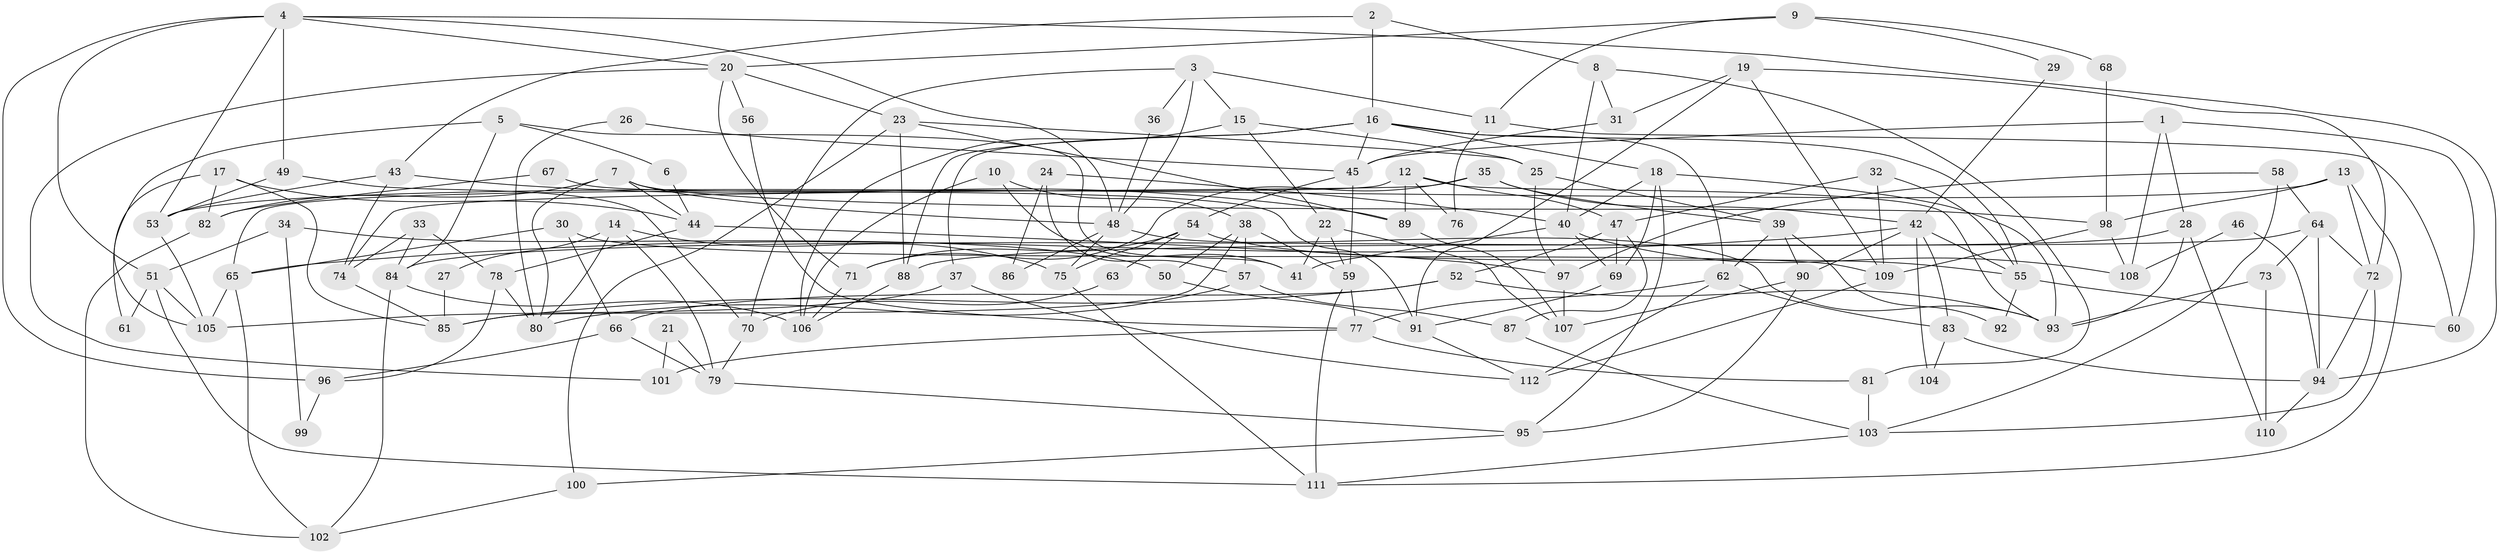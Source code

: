 // coarse degree distribution, {4: 0.15151515151515152, 2: 0.12121212121212122, 5: 0.24242424242424243, 6: 0.18181818181818182, 3: 0.09090909090909091, 9: 0.06060606060606061, 8: 0.030303030303030304, 11: 0.030303030303030304, 12: 0.06060606060606061, 14: 0.030303030303030304}
// Generated by graph-tools (version 1.1) at 2025/54/03/04/25 21:54:26]
// undirected, 112 vertices, 224 edges
graph export_dot {
graph [start="1"]
  node [color=gray90,style=filled];
  1;
  2;
  3;
  4;
  5;
  6;
  7;
  8;
  9;
  10;
  11;
  12;
  13;
  14;
  15;
  16;
  17;
  18;
  19;
  20;
  21;
  22;
  23;
  24;
  25;
  26;
  27;
  28;
  29;
  30;
  31;
  32;
  33;
  34;
  35;
  36;
  37;
  38;
  39;
  40;
  41;
  42;
  43;
  44;
  45;
  46;
  47;
  48;
  49;
  50;
  51;
  52;
  53;
  54;
  55;
  56;
  57;
  58;
  59;
  60;
  61;
  62;
  63;
  64;
  65;
  66;
  67;
  68;
  69;
  70;
  71;
  72;
  73;
  74;
  75;
  76;
  77;
  78;
  79;
  80;
  81;
  82;
  83;
  84;
  85;
  86;
  87;
  88;
  89;
  90;
  91;
  92;
  93;
  94;
  95;
  96;
  97;
  98;
  99;
  100;
  101;
  102;
  103;
  104;
  105;
  106;
  107;
  108;
  109;
  110;
  111;
  112;
  1 -- 108;
  1 -- 45;
  1 -- 28;
  1 -- 60;
  2 -- 43;
  2 -- 16;
  2 -- 8;
  3 -- 15;
  3 -- 48;
  3 -- 11;
  3 -- 36;
  3 -- 70;
  4 -- 53;
  4 -- 49;
  4 -- 20;
  4 -- 48;
  4 -- 51;
  4 -- 94;
  4 -- 96;
  5 -- 84;
  5 -- 41;
  5 -- 6;
  5 -- 105;
  6 -- 44;
  7 -- 48;
  7 -- 82;
  7 -- 44;
  7 -- 80;
  7 -- 98;
  8 -- 31;
  8 -- 40;
  8 -- 81;
  9 -- 20;
  9 -- 11;
  9 -- 29;
  9 -- 68;
  10 -- 106;
  10 -- 41;
  10 -- 38;
  11 -- 60;
  11 -- 76;
  12 -- 65;
  12 -- 47;
  12 -- 76;
  12 -- 89;
  12 -- 93;
  13 -- 72;
  13 -- 98;
  13 -- 53;
  13 -- 111;
  14 -- 75;
  14 -- 80;
  14 -- 27;
  14 -- 79;
  15 -- 106;
  15 -- 25;
  15 -- 22;
  16 -- 88;
  16 -- 45;
  16 -- 18;
  16 -- 37;
  16 -- 55;
  16 -- 62;
  17 -- 85;
  17 -- 44;
  17 -- 61;
  17 -- 82;
  18 -- 40;
  18 -- 69;
  18 -- 93;
  18 -- 95;
  19 -- 91;
  19 -- 72;
  19 -- 31;
  19 -- 109;
  20 -- 23;
  20 -- 56;
  20 -- 71;
  20 -- 101;
  21 -- 79;
  21 -- 101;
  22 -- 107;
  22 -- 41;
  22 -- 59;
  23 -- 89;
  23 -- 25;
  23 -- 88;
  23 -- 100;
  24 -- 40;
  24 -- 57;
  24 -- 86;
  25 -- 39;
  25 -- 97;
  26 -- 45;
  26 -- 80;
  27 -- 85;
  28 -- 93;
  28 -- 84;
  28 -- 110;
  29 -- 42;
  30 -- 66;
  30 -- 109;
  30 -- 65;
  31 -- 45;
  32 -- 109;
  32 -- 55;
  32 -- 47;
  33 -- 74;
  33 -- 84;
  33 -- 78;
  34 -- 50;
  34 -- 51;
  34 -- 99;
  35 -- 71;
  35 -- 39;
  35 -- 42;
  35 -- 74;
  36 -- 48;
  37 -- 105;
  37 -- 112;
  38 -- 59;
  38 -- 50;
  38 -- 57;
  38 -- 85;
  39 -- 62;
  39 -- 90;
  39 -- 92;
  40 -- 69;
  40 -- 41;
  40 -- 108;
  42 -- 83;
  42 -- 55;
  42 -- 65;
  42 -- 90;
  42 -- 104;
  43 -- 89;
  43 -- 53;
  43 -- 74;
  44 -- 78;
  44 -- 97;
  45 -- 59;
  45 -- 54;
  46 -- 94;
  46 -- 108;
  47 -- 52;
  47 -- 69;
  47 -- 87;
  48 -- 93;
  48 -- 75;
  48 -- 86;
  49 -- 53;
  49 -- 70;
  50 -- 91;
  51 -- 105;
  51 -- 61;
  51 -- 111;
  52 -- 85;
  52 -- 93;
  52 -- 66;
  53 -- 105;
  54 -- 55;
  54 -- 75;
  54 -- 63;
  54 -- 71;
  55 -- 60;
  55 -- 92;
  56 -- 77;
  57 -- 80;
  57 -- 87;
  58 -- 103;
  58 -- 64;
  58 -- 97;
  59 -- 111;
  59 -- 77;
  62 -- 77;
  62 -- 83;
  62 -- 112;
  63 -- 70;
  64 -- 72;
  64 -- 94;
  64 -- 73;
  64 -- 88;
  65 -- 102;
  65 -- 105;
  66 -- 79;
  66 -- 96;
  67 -- 82;
  67 -- 91;
  68 -- 98;
  69 -- 91;
  70 -- 79;
  71 -- 106;
  72 -- 103;
  72 -- 94;
  73 -- 93;
  73 -- 110;
  74 -- 85;
  75 -- 111;
  77 -- 81;
  77 -- 101;
  78 -- 96;
  78 -- 80;
  79 -- 95;
  81 -- 103;
  82 -- 102;
  83 -- 94;
  83 -- 104;
  84 -- 106;
  84 -- 102;
  87 -- 103;
  88 -- 106;
  89 -- 107;
  90 -- 95;
  90 -- 107;
  91 -- 112;
  94 -- 110;
  95 -- 100;
  96 -- 99;
  97 -- 107;
  98 -- 109;
  98 -- 108;
  100 -- 102;
  103 -- 111;
  109 -- 112;
}
